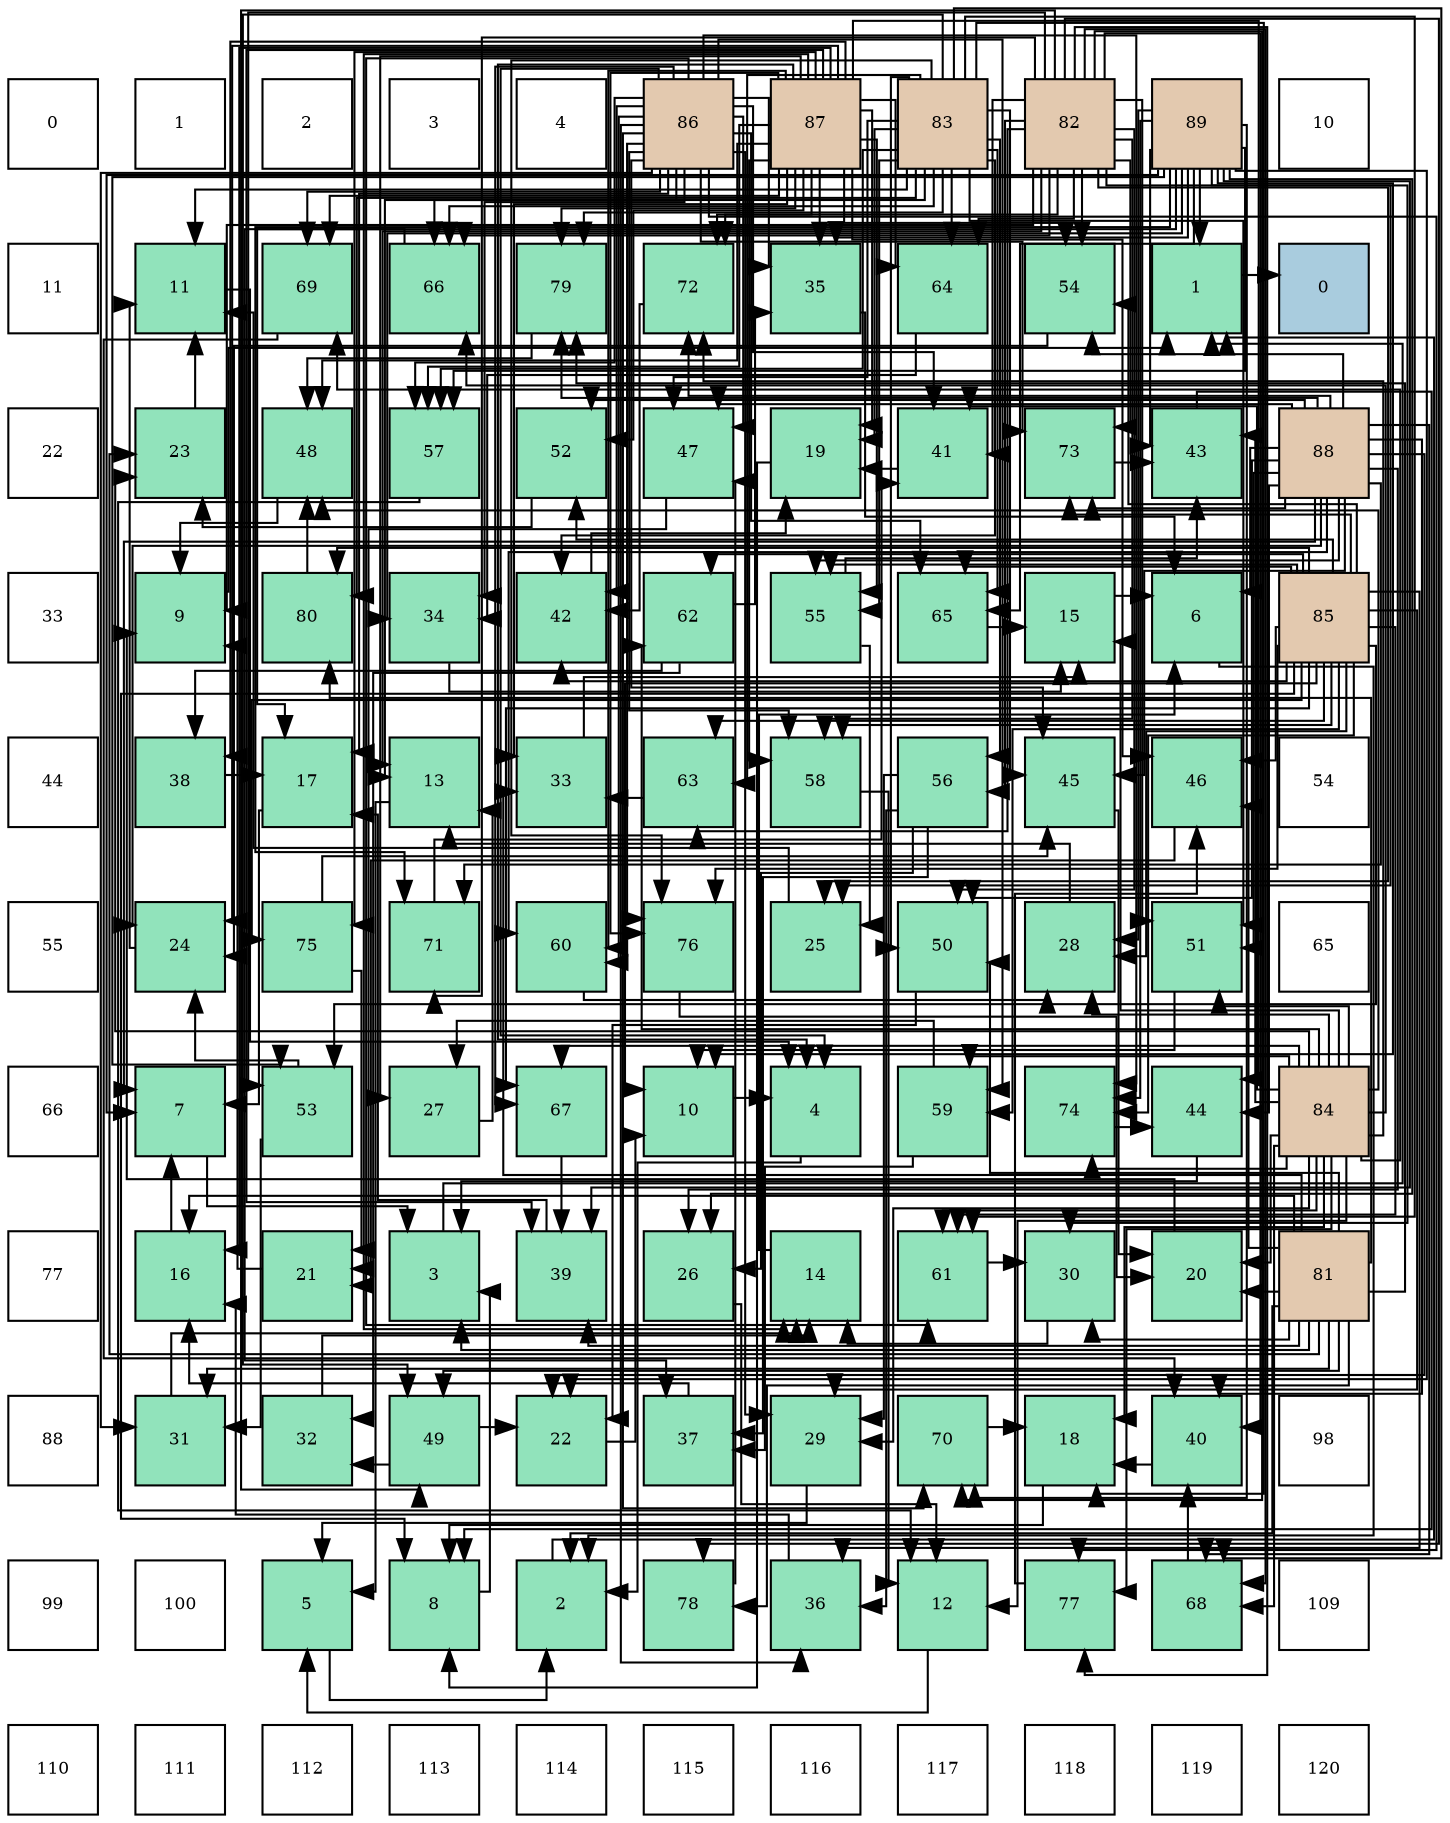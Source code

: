 digraph layout{
 rankdir=TB;
 splines=ortho;
 node [style=filled shape=square fixedsize=true width=0.6];
0[label="0", fontsize=8, fillcolor="#ffffff"];
1[label="1", fontsize=8, fillcolor="#ffffff"];
2[label="2", fontsize=8, fillcolor="#ffffff"];
3[label="3", fontsize=8, fillcolor="#ffffff"];
4[label="4", fontsize=8, fillcolor="#ffffff"];
5[label="86", fontsize=8, fillcolor="#e3c9af"];
6[label="87", fontsize=8, fillcolor="#e3c9af"];
7[label="83", fontsize=8, fillcolor="#e3c9af"];
8[label="82", fontsize=8, fillcolor="#e3c9af"];
9[label="89", fontsize=8, fillcolor="#e3c9af"];
10[label="10", fontsize=8, fillcolor="#ffffff"];
11[label="11", fontsize=8, fillcolor="#ffffff"];
12[label="11", fontsize=8, fillcolor="#91e3bb"];
13[label="69", fontsize=8, fillcolor="#91e3bb"];
14[label="66", fontsize=8, fillcolor="#91e3bb"];
15[label="79", fontsize=8, fillcolor="#91e3bb"];
16[label="72", fontsize=8, fillcolor="#91e3bb"];
17[label="35", fontsize=8, fillcolor="#91e3bb"];
18[label="64", fontsize=8, fillcolor="#91e3bb"];
19[label="54", fontsize=8, fillcolor="#91e3bb"];
20[label="1", fontsize=8, fillcolor="#91e3bb"];
21[label="0", fontsize=8, fillcolor="#a9ccde"];
22[label="22", fontsize=8, fillcolor="#ffffff"];
23[label="23", fontsize=8, fillcolor="#91e3bb"];
24[label="48", fontsize=8, fillcolor="#91e3bb"];
25[label="57", fontsize=8, fillcolor="#91e3bb"];
26[label="52", fontsize=8, fillcolor="#91e3bb"];
27[label="47", fontsize=8, fillcolor="#91e3bb"];
28[label="19", fontsize=8, fillcolor="#91e3bb"];
29[label="41", fontsize=8, fillcolor="#91e3bb"];
30[label="73", fontsize=8, fillcolor="#91e3bb"];
31[label="43", fontsize=8, fillcolor="#91e3bb"];
32[label="88", fontsize=8, fillcolor="#e3c9af"];
33[label="33", fontsize=8, fillcolor="#ffffff"];
34[label="9", fontsize=8, fillcolor="#91e3bb"];
35[label="80", fontsize=8, fillcolor="#91e3bb"];
36[label="34", fontsize=8, fillcolor="#91e3bb"];
37[label="42", fontsize=8, fillcolor="#91e3bb"];
38[label="62", fontsize=8, fillcolor="#91e3bb"];
39[label="55", fontsize=8, fillcolor="#91e3bb"];
40[label="65", fontsize=8, fillcolor="#91e3bb"];
41[label="15", fontsize=8, fillcolor="#91e3bb"];
42[label="6", fontsize=8, fillcolor="#91e3bb"];
43[label="85", fontsize=8, fillcolor="#e3c9af"];
44[label="44", fontsize=8, fillcolor="#ffffff"];
45[label="38", fontsize=8, fillcolor="#91e3bb"];
46[label="17", fontsize=8, fillcolor="#91e3bb"];
47[label="13", fontsize=8, fillcolor="#91e3bb"];
48[label="33", fontsize=8, fillcolor="#91e3bb"];
49[label="63", fontsize=8, fillcolor="#91e3bb"];
50[label="58", fontsize=8, fillcolor="#91e3bb"];
51[label="56", fontsize=8, fillcolor="#91e3bb"];
52[label="45", fontsize=8, fillcolor="#91e3bb"];
53[label="46", fontsize=8, fillcolor="#91e3bb"];
54[label="54", fontsize=8, fillcolor="#ffffff"];
55[label="55", fontsize=8, fillcolor="#ffffff"];
56[label="24", fontsize=8, fillcolor="#91e3bb"];
57[label="75", fontsize=8, fillcolor="#91e3bb"];
58[label="71", fontsize=8, fillcolor="#91e3bb"];
59[label="60", fontsize=8, fillcolor="#91e3bb"];
60[label="76", fontsize=8, fillcolor="#91e3bb"];
61[label="25", fontsize=8, fillcolor="#91e3bb"];
62[label="50", fontsize=8, fillcolor="#91e3bb"];
63[label="28", fontsize=8, fillcolor="#91e3bb"];
64[label="51", fontsize=8, fillcolor="#91e3bb"];
65[label="65", fontsize=8, fillcolor="#ffffff"];
66[label="66", fontsize=8, fillcolor="#ffffff"];
67[label="7", fontsize=8, fillcolor="#91e3bb"];
68[label="53", fontsize=8, fillcolor="#91e3bb"];
69[label="27", fontsize=8, fillcolor="#91e3bb"];
70[label="67", fontsize=8, fillcolor="#91e3bb"];
71[label="10", fontsize=8, fillcolor="#91e3bb"];
72[label="4", fontsize=8, fillcolor="#91e3bb"];
73[label="59", fontsize=8, fillcolor="#91e3bb"];
74[label="74", fontsize=8, fillcolor="#91e3bb"];
75[label="44", fontsize=8, fillcolor="#91e3bb"];
76[label="84", fontsize=8, fillcolor="#e3c9af"];
77[label="77", fontsize=8, fillcolor="#ffffff"];
78[label="16", fontsize=8, fillcolor="#91e3bb"];
79[label="21", fontsize=8, fillcolor="#91e3bb"];
80[label="3", fontsize=8, fillcolor="#91e3bb"];
81[label="39", fontsize=8, fillcolor="#91e3bb"];
82[label="26", fontsize=8, fillcolor="#91e3bb"];
83[label="14", fontsize=8, fillcolor="#91e3bb"];
84[label="61", fontsize=8, fillcolor="#91e3bb"];
85[label="30", fontsize=8, fillcolor="#91e3bb"];
86[label="20", fontsize=8, fillcolor="#91e3bb"];
87[label="81", fontsize=8, fillcolor="#e3c9af"];
88[label="88", fontsize=8, fillcolor="#ffffff"];
89[label="31", fontsize=8, fillcolor="#91e3bb"];
90[label="32", fontsize=8, fillcolor="#91e3bb"];
91[label="49", fontsize=8, fillcolor="#91e3bb"];
92[label="22", fontsize=8, fillcolor="#91e3bb"];
93[label="37", fontsize=8, fillcolor="#91e3bb"];
94[label="29", fontsize=8, fillcolor="#91e3bb"];
95[label="70", fontsize=8, fillcolor="#91e3bb"];
96[label="18", fontsize=8, fillcolor="#91e3bb"];
97[label="40", fontsize=8, fillcolor="#91e3bb"];
98[label="98", fontsize=8, fillcolor="#ffffff"];
99[label="99", fontsize=8, fillcolor="#ffffff"];
100[label="100", fontsize=8, fillcolor="#ffffff"];
101[label="5", fontsize=8, fillcolor="#91e3bb"];
102[label="8", fontsize=8, fillcolor="#91e3bb"];
103[label="2", fontsize=8, fillcolor="#91e3bb"];
104[label="78", fontsize=8, fillcolor="#91e3bb"];
105[label="36", fontsize=8, fillcolor="#91e3bb"];
106[label="12", fontsize=8, fillcolor="#91e3bb"];
107[label="77", fontsize=8, fillcolor="#91e3bb"];
108[label="68", fontsize=8, fillcolor="#91e3bb"];
109[label="109", fontsize=8, fillcolor="#ffffff"];
110[label="110", fontsize=8, fillcolor="#ffffff"];
111[label="111", fontsize=8, fillcolor="#ffffff"];
112[label="112", fontsize=8, fillcolor="#ffffff"];
113[label="113", fontsize=8, fillcolor="#ffffff"];
114[label="114", fontsize=8, fillcolor="#ffffff"];
115[label="115", fontsize=8, fillcolor="#ffffff"];
116[label="116", fontsize=8, fillcolor="#ffffff"];
117[label="117", fontsize=8, fillcolor="#ffffff"];
118[label="118", fontsize=8, fillcolor="#ffffff"];
119[label="119", fontsize=8, fillcolor="#ffffff"];
120[label="120", fontsize=8, fillcolor="#ffffff"];
edge [constraint=false, style=vis];20 -> 21;
103 -> 20;
80 -> 20;
72 -> 103;
101 -> 103;
42 -> 103;
67 -> 80;
102 -> 80;
34 -> 20;
71 -> 72;
12 -> 72;
106 -> 101;
47 -> 101;
83 -> 42;
41 -> 42;
78 -> 67;
46 -> 67;
96 -> 102;
28 -> 102;
86 -> 34;
79 -> 34;
92 -> 71;
23 -> 12;
56 -> 12;
61 -> 12;
82 -> 106;
69 -> 47;
63 -> 47;
94 -> 101;
85 -> 83;
89 -> 83;
90 -> 83;
48 -> 41;
36 -> 41;
17 -> 42;
105 -> 78;
93 -> 78;
45 -> 46;
81 -> 46;
97 -> 96;
29 -> 28;
37 -> 28;
31 -> 102;
75 -> 80;
52 -> 86;
53 -> 79;
27 -> 79;
24 -> 34;
91 -> 92;
91 -> 90;
62 -> 92;
64 -> 71;
26 -> 23;
68 -> 56;
68 -> 89;
19 -> 56;
39 -> 61;
39 -> 31;
51 -> 82;
51 -> 94;
51 -> 105;
51 -> 93;
25 -> 106;
50 -> 106;
73 -> 69;
73 -> 93;
59 -> 63;
84 -> 85;
38 -> 90;
38 -> 17;
38 -> 45;
49 -> 48;
18 -> 36;
40 -> 41;
14 -> 93;
70 -> 81;
108 -> 97;
13 -> 97;
95 -> 96;
58 -> 29;
16 -> 37;
30 -> 31;
74 -> 75;
57 -> 79;
57 -> 52;
60 -> 86;
107 -> 53;
104 -> 27;
15 -> 24;
35 -> 24;
87 -> 103;
87 -> 80;
87 -> 78;
87 -> 86;
87 -> 23;
87 -> 85;
87 -> 89;
87 -> 48;
87 -> 81;
87 -> 53;
87 -> 91;
87 -> 62;
87 -> 104;
87 -> 15;
87 -> 35;
8 -> 34;
8 -> 47;
8 -> 61;
8 -> 85;
8 -> 97;
8 -> 29;
8 -> 91;
8 -> 62;
8 -> 64;
8 -> 68;
8 -> 19;
8 -> 51;
8 -> 50;
8 -> 49;
8 -> 18;
8 -> 14;
8 -> 108;
8 -> 95;
8 -> 58;
8 -> 16;
8 -> 30;
8 -> 107;
8 -> 104;
7 -> 12;
7 -> 47;
7 -> 96;
7 -> 28;
7 -> 37;
7 -> 52;
7 -> 27;
7 -> 91;
7 -> 62;
7 -> 64;
7 -> 39;
7 -> 51;
7 -> 25;
7 -> 84;
7 -> 49;
7 -> 18;
7 -> 40;
7 -> 14;
7 -> 108;
7 -> 60;
7 -> 15;
7 -> 35;
76 -> 106;
76 -> 41;
76 -> 96;
76 -> 86;
76 -> 23;
76 -> 63;
76 -> 94;
76 -> 29;
76 -> 31;
76 -> 24;
76 -> 64;
76 -> 73;
76 -> 84;
76 -> 38;
76 -> 14;
76 -> 70;
76 -> 108;
76 -> 13;
76 -> 16;
76 -> 74;
76 -> 107;
43 -> 102;
43 -> 71;
43 -> 63;
43 -> 94;
43 -> 105;
43 -> 37;
43 -> 53;
43 -> 26;
43 -> 68;
43 -> 19;
43 -> 39;
43 -> 50;
43 -> 73;
43 -> 84;
43 -> 38;
43 -> 49;
43 -> 40;
43 -> 70;
43 -> 30;
43 -> 74;
43 -> 57;
43 -> 60;
43 -> 35;
5 -> 72;
5 -> 46;
5 -> 94;
5 -> 89;
5 -> 36;
5 -> 17;
5 -> 105;
5 -> 29;
5 -> 37;
5 -> 52;
5 -> 27;
5 -> 25;
5 -> 50;
5 -> 73;
5 -> 59;
5 -> 84;
5 -> 40;
5 -> 14;
5 -> 70;
5 -> 13;
5 -> 95;
5 -> 30;
5 -> 74;
5 -> 60;
5 -> 107;
6 -> 72;
6 -> 83;
6 -> 78;
6 -> 28;
6 -> 56;
6 -> 69;
6 -> 48;
6 -> 17;
6 -> 45;
6 -> 81;
6 -> 75;
6 -> 53;
6 -> 24;
6 -> 26;
6 -> 19;
6 -> 39;
6 -> 25;
6 -> 50;
6 -> 59;
6 -> 18;
6 -> 13;
6 -> 16;
6 -> 57;
6 -> 60;
6 -> 15;
32 -> 42;
32 -> 67;
32 -> 92;
32 -> 56;
32 -> 82;
32 -> 97;
32 -> 75;
32 -> 52;
32 -> 27;
32 -> 62;
32 -> 64;
32 -> 26;
32 -> 19;
32 -> 39;
32 -> 59;
32 -> 108;
32 -> 58;
32 -> 16;
32 -> 30;
32 -> 15;
9 -> 20;
9 -> 67;
9 -> 71;
9 -> 46;
9 -> 92;
9 -> 61;
9 -> 82;
9 -> 63;
9 -> 36;
9 -> 17;
9 -> 81;
9 -> 31;
9 -> 68;
9 -> 25;
9 -> 40;
9 -> 95;
9 -> 58;
9 -> 74;
edge [constraint=true, style=invis];
0 -> 11 -> 22 -> 33 -> 44 -> 55 -> 66 -> 77 -> 88 -> 99 -> 110;
1 -> 12 -> 23 -> 34 -> 45 -> 56 -> 67 -> 78 -> 89 -> 100 -> 111;
2 -> 13 -> 24 -> 35 -> 46 -> 57 -> 68 -> 79 -> 90 -> 101 -> 112;
3 -> 14 -> 25 -> 36 -> 47 -> 58 -> 69 -> 80 -> 91 -> 102 -> 113;
4 -> 15 -> 26 -> 37 -> 48 -> 59 -> 70 -> 81 -> 92 -> 103 -> 114;
5 -> 16 -> 27 -> 38 -> 49 -> 60 -> 71 -> 82 -> 93 -> 104 -> 115;
6 -> 17 -> 28 -> 39 -> 50 -> 61 -> 72 -> 83 -> 94 -> 105 -> 116;
7 -> 18 -> 29 -> 40 -> 51 -> 62 -> 73 -> 84 -> 95 -> 106 -> 117;
8 -> 19 -> 30 -> 41 -> 52 -> 63 -> 74 -> 85 -> 96 -> 107 -> 118;
9 -> 20 -> 31 -> 42 -> 53 -> 64 -> 75 -> 86 -> 97 -> 108 -> 119;
10 -> 21 -> 32 -> 43 -> 54 -> 65 -> 76 -> 87 -> 98 -> 109 -> 120;
rank = same {0 -> 1 -> 2 -> 3 -> 4 -> 5 -> 6 -> 7 -> 8 -> 9 -> 10};
rank = same {11 -> 12 -> 13 -> 14 -> 15 -> 16 -> 17 -> 18 -> 19 -> 20 -> 21};
rank = same {22 -> 23 -> 24 -> 25 -> 26 -> 27 -> 28 -> 29 -> 30 -> 31 -> 32};
rank = same {33 -> 34 -> 35 -> 36 -> 37 -> 38 -> 39 -> 40 -> 41 -> 42 -> 43};
rank = same {44 -> 45 -> 46 -> 47 -> 48 -> 49 -> 50 -> 51 -> 52 -> 53 -> 54};
rank = same {55 -> 56 -> 57 -> 58 -> 59 -> 60 -> 61 -> 62 -> 63 -> 64 -> 65};
rank = same {66 -> 67 -> 68 -> 69 -> 70 -> 71 -> 72 -> 73 -> 74 -> 75 -> 76};
rank = same {77 -> 78 -> 79 -> 80 -> 81 -> 82 -> 83 -> 84 -> 85 -> 86 -> 87};
rank = same {88 -> 89 -> 90 -> 91 -> 92 -> 93 -> 94 -> 95 -> 96 -> 97 -> 98};
rank = same {99 -> 100 -> 101 -> 102 -> 103 -> 104 -> 105 -> 106 -> 107 -> 108 -> 109};
rank = same {110 -> 111 -> 112 -> 113 -> 114 -> 115 -> 116 -> 117 -> 118 -> 119 -> 120};
}
